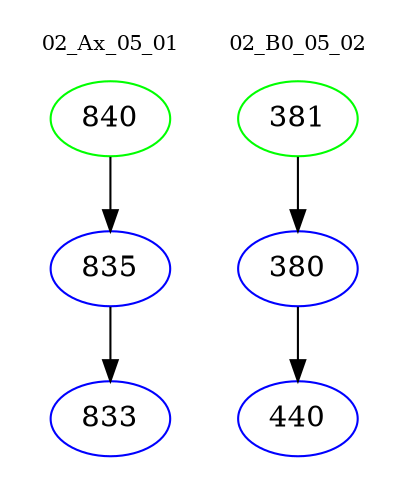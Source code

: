 digraph{
subgraph cluster_0 {
color = white
label = "02_Ax_05_01";
fontsize=10;
T0_840 [label="840", color="green"]
T0_840 -> T0_835 [color="black"]
T0_835 [label="835", color="blue"]
T0_835 -> T0_833 [color="black"]
T0_833 [label="833", color="blue"]
}
subgraph cluster_1 {
color = white
label = "02_B0_05_02";
fontsize=10;
T1_381 [label="381", color="green"]
T1_381 -> T1_380 [color="black"]
T1_380 [label="380", color="blue"]
T1_380 -> T1_440 [color="black"]
T1_440 [label="440", color="blue"]
}
}

